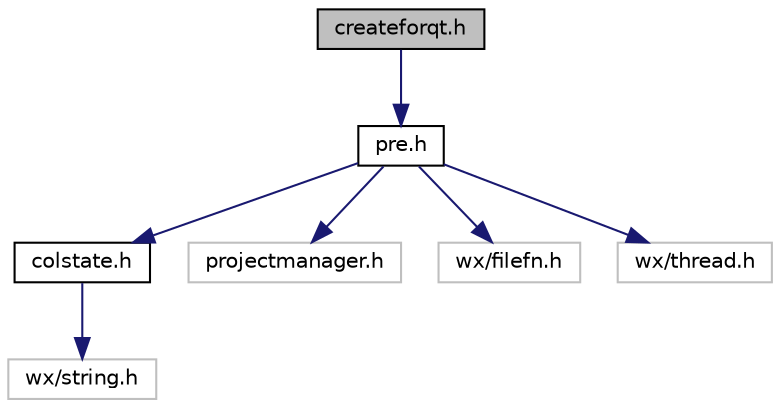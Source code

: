 digraph "createforqt.h"
{
  edge [fontname="Helvetica",fontsize="10",labelfontname="Helvetica",labelfontsize="10"];
  node [fontname="Helvetica",fontsize="10",shape=record];
  Node0 [label="createforqt.h",height=0.2,width=0.4,color="black", fillcolor="grey75", style="filled", fontcolor="black"];
  Node0 -> Node1 [color="midnightblue",fontsize="10",style="solid",fontname="Helvetica"];
  Node1 [label="pre.h",height=0.2,width=0.4,color="black", fillcolor="white", style="filled",URL="$pre_8h.html"];
  Node1 -> Node2 [color="midnightblue",fontsize="10",style="solid",fontname="Helvetica"];
  Node2 [label="colstate.h",height=0.2,width=0.4,color="black", fillcolor="white", style="filled",URL="$colstate_8h.html"];
  Node2 -> Node3 [color="midnightblue",fontsize="10",style="solid",fontname="Helvetica"];
  Node3 [label="wx/string.h",height=0.2,width=0.4,color="grey75", fillcolor="white", style="filled"];
  Node1 -> Node4 [color="midnightblue",fontsize="10",style="solid",fontname="Helvetica"];
  Node4 [label="projectmanager.h",height=0.2,width=0.4,color="grey75", fillcolor="white", style="filled"];
  Node1 -> Node5 [color="midnightblue",fontsize="10",style="solid",fontname="Helvetica"];
  Node5 [label="wx/filefn.h",height=0.2,width=0.4,color="grey75", fillcolor="white", style="filled"];
  Node1 -> Node6 [color="midnightblue",fontsize="10",style="solid",fontname="Helvetica"];
  Node6 [label="wx/thread.h",height=0.2,width=0.4,color="grey75", fillcolor="white", style="filled"];
}
